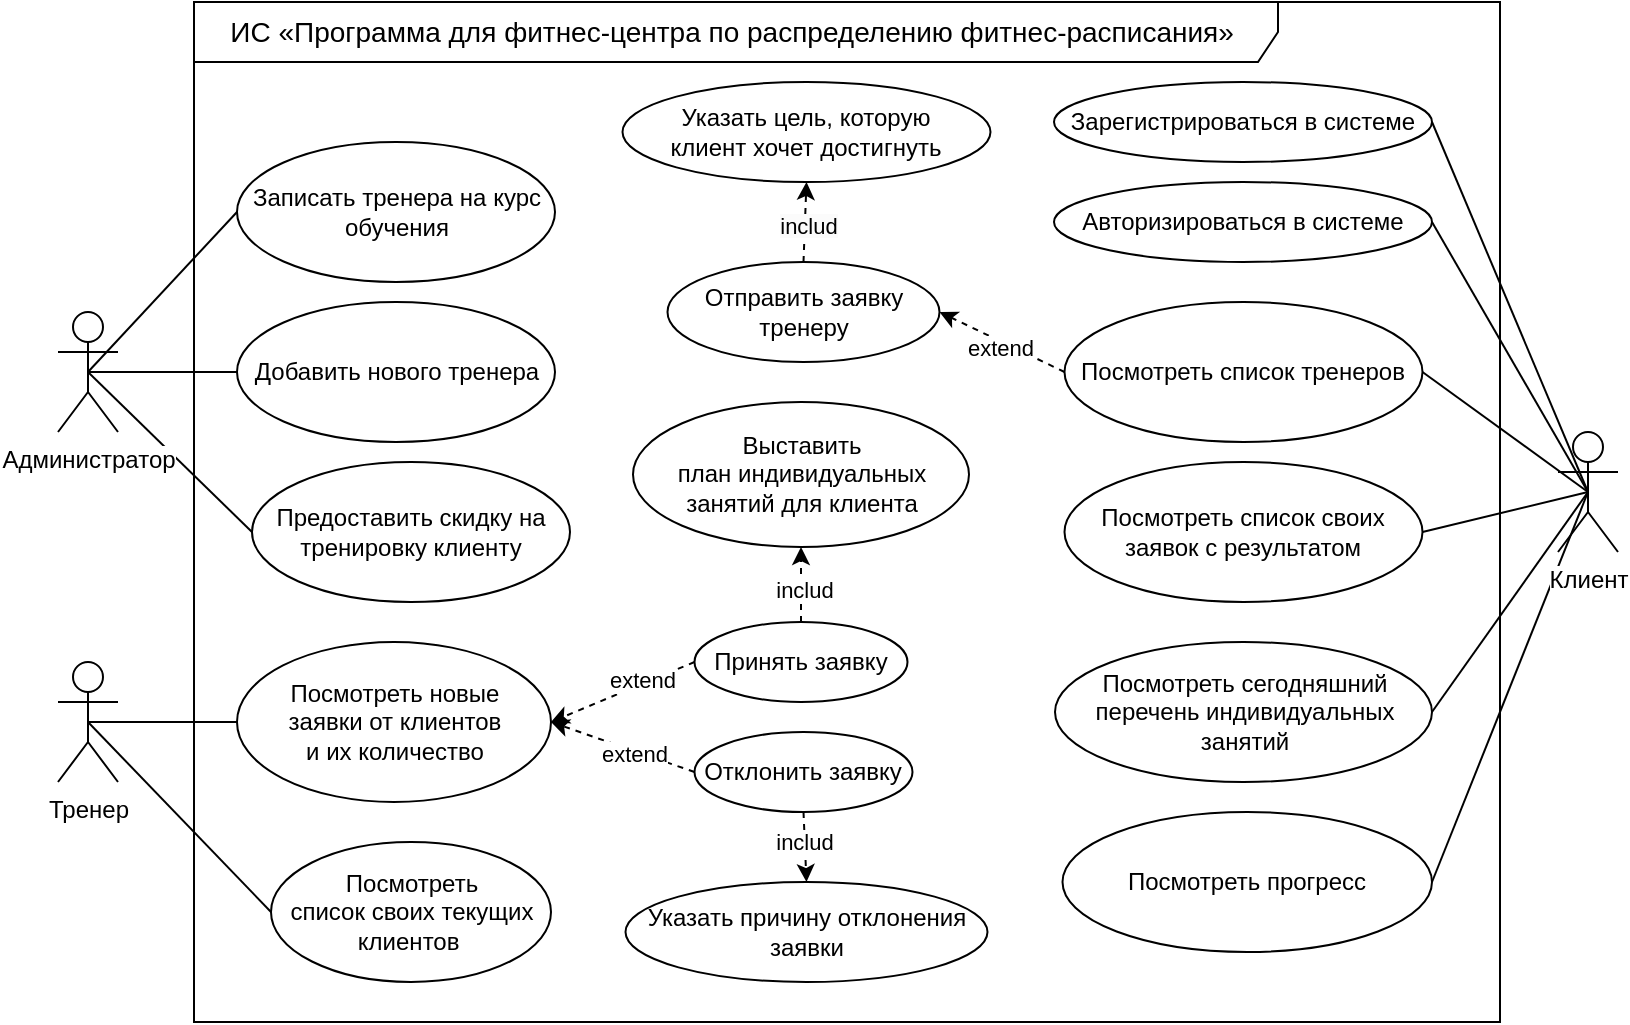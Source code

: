 <mxfile version="26.0.16">
  <diagram name="Страница — 1" id="KgpnrsMqIwY7Wp8qNeAr">
    <mxGraphModel dx="860" dy="993" grid="1" gridSize="10" guides="1" tooltips="1" connect="1" arrows="1" fold="1" page="1" pageScale="1" pageWidth="827" pageHeight="1169" math="0" shadow="0">
      <root>
        <mxCell id="0" />
        <mxCell id="1" parent="0" />
        <mxCell id="zfcCjAa7BZ9iETOggP2I-103" style="rounded=0;orthogonalLoop=1;jettySize=auto;html=1;exitX=0.5;exitY=0.5;exitDx=0;exitDy=0;exitPerimeter=0;entryX=0;entryY=0.5;entryDx=0;entryDy=0;endArrow=none;startFill=0;" parent="1" source="zfcCjAa7BZ9iETOggP2I-35" target="zfcCjAa7BZ9iETOggP2I-102" edge="1">
          <mxGeometry relative="1" as="geometry" />
        </mxCell>
        <mxCell id="zfcCjAa7BZ9iETOggP2I-104" style="rounded=0;orthogonalLoop=1;jettySize=auto;html=1;exitX=0.5;exitY=0.5;exitDx=0;exitDy=0;exitPerimeter=0;entryX=0;entryY=0.5;entryDx=0;entryDy=0;endArrow=none;startFill=0;" parent="1" source="zfcCjAa7BZ9iETOggP2I-35" target="zfcCjAa7BZ9iETOggP2I-37" edge="1">
          <mxGeometry relative="1" as="geometry" />
        </mxCell>
        <mxCell id="zfcCjAa7BZ9iETOggP2I-35" value="&lt;span style=&quot;background-color: light-dark(#ffffff, var(--ge-dark-color, #121212));&quot;&gt;Тренер&lt;/span&gt;" style="shape=umlActor;verticalLabelPosition=bottom;verticalAlign=top;html=1;outlineConnect=0;" parent="1" vertex="1">
          <mxGeometry x="860" y="350" width="30" height="60" as="geometry" />
        </mxCell>
        <mxCell id="zfcCjAa7BZ9iETOggP2I-56" value="&lt;font style=&quot;font-size: 14px;&quot; face=&quot;Helvetica&quot;&gt;ИС «&lt;span style=&quot;text-align: justify;&quot;&gt;Программа для фитнес-центра по распределению фитнес-расписания&lt;/span&gt;»&amp;nbsp;&lt;/font&gt;" style="shape=umlFrame;whiteSpace=wrap;html=1;pointerEvents=0;recursiveResize=0;container=1;collapsible=0;width=542;height=30;" parent="1" vertex="1">
          <mxGeometry x="928" y="20" width="653" height="510" as="geometry" />
        </mxCell>
        <mxCell id="zfcCjAa7BZ9iETOggP2I-48" value="&lt;span&gt;Добавить нового тренера&lt;/span&gt;" style="ellipse;whiteSpace=wrap;html=1;" parent="zfcCjAa7BZ9iETOggP2I-56" vertex="1">
          <mxGeometry x="21.5" y="150" width="159" height="70" as="geometry" />
        </mxCell>
        <mxCell id="zfcCjAa7BZ9iETOggP2I-51" value="&lt;span&gt;Предоставить&amp;nbsp;&lt;/span&gt;&lt;span style=&quot;background-color: transparent; color: light-dark(rgb(0, 0, 0), rgb(255, 255, 255));&quot;&gt;скидку&amp;nbsp;&lt;/span&gt;&lt;span style=&quot;background-color: transparent; color: light-dark(rgb(0, 0, 0), rgb(255, 255, 255));&quot;&gt;на тренировку&amp;nbsp;&lt;/span&gt;&lt;span style=&quot;background-color: transparent; color: light-dark(rgb(0, 0, 0), rgb(255, 255, 255));&quot;&gt;клиенту&lt;/span&gt;" style="ellipse;whiteSpace=wrap;html=1;" parent="zfcCjAa7BZ9iETOggP2I-56" vertex="1">
          <mxGeometry x="29" y="230" width="159" height="70" as="geometry" />
        </mxCell>
        <mxCell id="zfcCjAa7BZ9iETOggP2I-53" value="&lt;span&gt;&lt;span style=&quot;text-align: justify; color: rgb(0, 0, 0);&quot;&gt;Записать тренера&lt;/span&gt;&lt;span style=&quot;color: light-dark(rgb(0, 0, 0), rgb(255, 255, 255)); text-align: justify;&quot;&gt;&amp;nbsp;на курс обучения&lt;/span&gt;&lt;/span&gt;" style="ellipse;whiteSpace=wrap;html=1;" parent="zfcCjAa7BZ9iETOggP2I-56" vertex="1">
          <mxGeometry x="21.5" y="70" width="159" height="70" as="geometry" />
        </mxCell>
        <mxCell id="zfcCjAa7BZ9iETOggP2I-102" value="Посмотреть&lt;br&gt;список своих текущих клиентов&amp;nbsp;" style="ellipse;whiteSpace=wrap;html=1;" parent="zfcCjAa7BZ9iETOggP2I-56" vertex="1">
          <mxGeometry x="38.5" y="420" width="140" height="70" as="geometry" />
        </mxCell>
        <mxCell id="zfcCjAa7BZ9iETOggP2I-122" style="rounded=0;orthogonalLoop=1;jettySize=auto;html=1;entryX=0.5;entryY=1;entryDx=0;entryDy=0;dashed=1;exitX=0.5;exitY=0;exitDx=0;exitDy=0;" parent="zfcCjAa7BZ9iETOggP2I-56" source="zfcCjAa7BZ9iETOggP2I-162" target="zfcCjAa7BZ9iETOggP2I-161" edge="1">
          <mxGeometry relative="1" as="geometry">
            <mxPoint x="299.5" y="120" as="sourcePoint" />
            <mxPoint x="301.5" y="60" as="targetPoint" />
          </mxGeometry>
        </mxCell>
        <mxCell id="zfcCjAa7BZ9iETOggP2I-125" value="&lt;span style=&quot;background-color: rgb(251, 251, 251);&quot;&gt;includ&lt;/span&gt;" style="edgeLabel;html=1;align=center;verticalAlign=middle;resizable=0;points=[];" parent="zfcCjAa7BZ9iETOggP2I-122" vertex="1" connectable="0">
          <mxGeometry x="-0.069" y="-1" relative="1" as="geometry">
            <mxPoint as="offset" />
          </mxGeometry>
        </mxCell>
        <mxCell id="zfcCjAa7BZ9iETOggP2I-119" style="edgeStyle=orthogonalEdgeStyle;rounded=0;orthogonalLoop=1;jettySize=auto;html=1;exitX=0.5;exitY=1;exitDx=0;exitDy=0;" parent="zfcCjAa7BZ9iETOggP2I-56" edge="1">
          <mxGeometry relative="1" as="geometry">
            <mxPoint x="299.5" y="170" as="sourcePoint" />
            <mxPoint x="299.5" y="170" as="targetPoint" />
          </mxGeometry>
        </mxCell>
        <mxCell id="zfcCjAa7BZ9iETOggP2I-128" style="rounded=0;orthogonalLoop=1;jettySize=auto;html=1;exitX=0;exitY=0.5;exitDx=0;exitDy=0;entryX=1;entryY=0.5;entryDx=0;entryDy=0;dashed=1;" parent="zfcCjAa7BZ9iETOggP2I-56" source="zfcCjAa7BZ9iETOggP2I-170" target="zfcCjAa7BZ9iETOggP2I-162" edge="1">
          <mxGeometry relative="1" as="geometry">
            <mxPoint x="443.0" y="217.5" as="sourcePoint" />
            <mxPoint x="370.0" y="145" as="targetPoint" />
          </mxGeometry>
        </mxCell>
        <mxCell id="zfcCjAa7BZ9iETOggP2I-129" value="extend" style="edgeLabel;html=1;align=center;verticalAlign=middle;resizable=0;points=[];labelBackgroundColor=default;" parent="zfcCjAa7BZ9iETOggP2I-128" vertex="1" connectable="0">
          <mxGeometry x="-0.277" y="-2" relative="1" as="geometry">
            <mxPoint x="-11" as="offset" />
          </mxGeometry>
        </mxCell>
        <mxCell id="zfcCjAa7BZ9iETOggP2I-136" value="Посмотреть&amp;nbsp;&lt;span style=&quot;text-align: justify;&quot;&gt;сегодняшний перечень&amp;nbsp;&lt;/span&gt;&lt;span style=&quot;text-align: justify;&quot;&gt;индивидуальных занятий&lt;/span&gt;" style="ellipse;whiteSpace=wrap;html=1;" parent="zfcCjAa7BZ9iETOggP2I-56" vertex="1">
          <mxGeometry x="430.5" y="320" width="188.5" height="70" as="geometry" />
        </mxCell>
        <mxCell id="zfcCjAa7BZ9iETOggP2I-37" value="&lt;span style=&quot;color: light-dark(rgb(0, 0, 0), rgb(255, 255, 255)); background-color: transparent;&quot;&gt;Посмотреть&amp;nbsp;&lt;/span&gt;&lt;span style=&quot;color: light-dark(rgb(0, 0, 0), rgb(255, 255, 255)); background-color: transparent;&quot;&gt;новые&lt;/span&gt;&lt;div&gt;&lt;span style=&quot;color: light-dark(rgb(0, 0, 0), rgb(255, 255, 255)); background-color: transparent;&quot;&gt;заявки&amp;nbsp;&lt;/span&gt;&lt;span style=&quot;background-color: transparent; color: light-dark(rgb(0, 0, 0), rgb(255, 255, 255));&quot;&gt;от клиентов&lt;/span&gt;&lt;/div&gt;&lt;div&gt;&lt;span style=&quot;background-color: transparent; color: light-dark(rgb(0, 0, 0), rgb(255, 255, 255));&quot;&gt;и&amp;nbsp;&lt;/span&gt;&lt;span style=&quot;background-color: transparent; color: light-dark(rgb(0, 0, 0), rgb(255, 255, 255));&quot;&gt;их количество&lt;/span&gt;&lt;/div&gt;" style="ellipse;whiteSpace=wrap;html=1;" parent="zfcCjAa7BZ9iETOggP2I-56" vertex="1">
          <mxGeometry x="21.5" y="320" width="157" height="80" as="geometry" />
        </mxCell>
        <mxCell id="zfcCjAa7BZ9iETOggP2I-39" value="Принять заявку" style="ellipse;whiteSpace=wrap;html=1;" parent="zfcCjAa7BZ9iETOggP2I-56" vertex="1">
          <mxGeometry x="250.25" y="310" width="106.5" height="40" as="geometry" />
        </mxCell>
        <mxCell id="zfcCjAa7BZ9iETOggP2I-106" style="rounded=0;orthogonalLoop=1;jettySize=auto;html=1;exitX=0;exitY=0.5;exitDx=0;exitDy=0;entryX=1;entryY=0.5;entryDx=0;entryDy=0;dashed=1;" parent="zfcCjAa7BZ9iETOggP2I-56" source="zfcCjAa7BZ9iETOggP2I-39" target="zfcCjAa7BZ9iETOggP2I-37" edge="1">
          <mxGeometry relative="1" as="geometry" />
        </mxCell>
        <mxCell id="zfcCjAa7BZ9iETOggP2I-110" value="extend" style="edgeLabel;html=1;align=center;verticalAlign=middle;resizable=0;points=[];labelBackgroundColor=default;" parent="zfcCjAa7BZ9iETOggP2I-106" vertex="1" connectable="0">
          <mxGeometry x="-0.277" y="-2" relative="1" as="geometry">
            <mxPoint as="offset" />
          </mxGeometry>
        </mxCell>
        <mxCell id="zfcCjAa7BZ9iETOggP2I-40" value="Отклонить заявку" style="ellipse;whiteSpace=wrap;html=1;" parent="zfcCjAa7BZ9iETOggP2I-56" vertex="1">
          <mxGeometry x="250.25" y="365" width="109" height="40" as="geometry" />
        </mxCell>
        <mxCell id="zfcCjAa7BZ9iETOggP2I-105" style="rounded=0;orthogonalLoop=1;jettySize=auto;html=1;exitX=0;exitY=0.5;exitDx=0;exitDy=0;entryX=1;entryY=0.5;entryDx=0;entryDy=0;dashed=1;" parent="zfcCjAa7BZ9iETOggP2I-56" source="zfcCjAa7BZ9iETOggP2I-40" target="zfcCjAa7BZ9iETOggP2I-37" edge="1">
          <mxGeometry relative="1" as="geometry" />
        </mxCell>
        <mxCell id="zfcCjAa7BZ9iETOggP2I-111" value="extend" style="edgeLabel;html=1;align=center;verticalAlign=middle;resizable=0;points=[];labelBackgroundColor=default;" parent="zfcCjAa7BZ9iETOggP2I-105" vertex="1" connectable="0">
          <mxGeometry x="-0.176" y="1" relative="1" as="geometry">
            <mxPoint as="offset" />
          </mxGeometry>
        </mxCell>
        <mxCell id="zfcCjAa7BZ9iETOggP2I-100" value="&lt;span&gt;Выставить план&amp;nbsp;&lt;/span&gt;&lt;span style=&quot;background-color: transparent; color: light-dark(rgb(0, 0, 0), rgb(255, 255, 255));&quot;&gt;индивидуальных занятий для клиента&lt;/span&gt;" style="ellipse;whiteSpace=wrap;html=1;" parent="zfcCjAa7BZ9iETOggP2I-56" vertex="1">
          <mxGeometry x="219.5" y="200" width="168" height="72.5" as="geometry" />
        </mxCell>
        <mxCell id="zfcCjAa7BZ9iETOggP2I-108" style="rounded=0;orthogonalLoop=1;jettySize=auto;html=1;entryX=0.5;entryY=1;entryDx=0;entryDy=0;dashed=1;" parent="zfcCjAa7BZ9iETOggP2I-56" source="zfcCjAa7BZ9iETOggP2I-39" target="zfcCjAa7BZ9iETOggP2I-100" edge="1">
          <mxGeometry relative="1" as="geometry" />
        </mxCell>
        <mxCell id="zfcCjAa7BZ9iETOggP2I-115" value="&lt;span&gt;includ&lt;/span&gt;" style="edgeLabel;html=1;align=center;verticalAlign=middle;resizable=0;points=[];labelBackgroundColor=default;" parent="zfcCjAa7BZ9iETOggP2I-108" vertex="1" connectable="0">
          <mxGeometry x="-0.127" y="-1" relative="1" as="geometry">
            <mxPoint as="offset" />
          </mxGeometry>
        </mxCell>
        <mxCell id="zfcCjAa7BZ9iETOggP2I-99" value="&lt;span&gt;Указать причину отклонения заявки&lt;/span&gt;" style="ellipse;whiteSpace=wrap;html=1;" parent="zfcCjAa7BZ9iETOggP2I-56" vertex="1">
          <mxGeometry x="215.75" y="440" width="181" height="50" as="geometry" />
        </mxCell>
        <mxCell id="zfcCjAa7BZ9iETOggP2I-109" style="rounded=0;orthogonalLoop=1;jettySize=auto;html=1;exitX=0.5;exitY=1;exitDx=0;exitDy=0;entryX=0.5;entryY=0;entryDx=0;entryDy=0;dashed=1;" parent="zfcCjAa7BZ9iETOggP2I-56" source="zfcCjAa7BZ9iETOggP2I-40" target="zfcCjAa7BZ9iETOggP2I-99" edge="1">
          <mxGeometry relative="1" as="geometry">
            <mxPoint x="304.75" y="448" as="targetPoint" />
          </mxGeometry>
        </mxCell>
        <mxCell id="zfcCjAa7BZ9iETOggP2I-114" value="&lt;span style=&quot;&quot;&gt;includ&lt;/span&gt;" style="edgeLabel;html=1;align=center;verticalAlign=middle;resizable=0;points=[];labelBackgroundColor=default;" parent="zfcCjAa7BZ9iETOggP2I-109" vertex="1" connectable="0">
          <mxGeometry x="0.082" y="-1" relative="1" as="geometry">
            <mxPoint y="-4" as="offset" />
          </mxGeometry>
        </mxCell>
        <mxCell id="zfcCjAa7BZ9iETOggP2I-161" value="Указать цель, которую&lt;div&gt;клиент хочет достигнуть&lt;/div&gt;" style="ellipse;whiteSpace=wrap;html=1;" parent="zfcCjAa7BZ9iETOggP2I-56" vertex="1">
          <mxGeometry x="214.25" y="40" width="184" height="50" as="geometry" />
        </mxCell>
        <mxCell id="zfcCjAa7BZ9iETOggP2I-162" value="Отправить заявку&lt;div&gt;тренеру&lt;/div&gt;" style="ellipse;whiteSpace=wrap;html=1;" parent="zfcCjAa7BZ9iETOggP2I-56" vertex="1">
          <mxGeometry x="236.75" y="130" width="136" height="50" as="geometry" />
        </mxCell>
        <mxCell id="zfcCjAa7BZ9iETOggP2I-163" style="edgeStyle=orthogonalEdgeStyle;rounded=0;orthogonalLoop=1;jettySize=auto;html=1;exitX=0.5;exitY=1;exitDx=0;exitDy=0;" parent="zfcCjAa7BZ9iETOggP2I-56" source="zfcCjAa7BZ9iETOggP2I-162" target="zfcCjAa7BZ9iETOggP2I-162" edge="1">
          <mxGeometry relative="1" as="geometry" />
        </mxCell>
        <mxCell id="zfcCjAa7BZ9iETOggP2I-166" value="Посмотреть список своих&lt;div&gt;заявок с результатом&lt;/div&gt;" style="ellipse;whiteSpace=wrap;html=1;" parent="zfcCjAa7BZ9iETOggP2I-56" vertex="1">
          <mxGeometry x="435.25" y="230" width="179" height="70" as="geometry" />
        </mxCell>
        <mxCell id="zfcCjAa7BZ9iETOggP2I-167" value="&lt;span style=&quot;text-align: justify;&quot;&gt;Посмотреть&amp;nbsp;&lt;/span&gt;&lt;font style=&quot;text-align: justify;&quot;&gt;прогресс&lt;/font&gt;" style="ellipse;whiteSpace=wrap;html=1;" parent="zfcCjAa7BZ9iETOggP2I-56" vertex="1">
          <mxGeometry x="434.25" y="405" width="184.75" height="70" as="geometry" />
        </mxCell>
        <mxCell id="zfcCjAa7BZ9iETOggP2I-169" value="Зарегистрироваться в системе" style="ellipse;whiteSpace=wrap;html=1;" parent="zfcCjAa7BZ9iETOggP2I-56" vertex="1">
          <mxGeometry x="430" y="40" width="189" height="40" as="geometry" />
        </mxCell>
        <mxCell id="zfcCjAa7BZ9iETOggP2I-170" value="Посмотреть список тренеров" style="ellipse;whiteSpace=wrap;html=1;" parent="zfcCjAa7BZ9iETOggP2I-56" vertex="1">
          <mxGeometry x="435.25" y="150" width="179" height="70" as="geometry" />
        </mxCell>
        <mxCell id="Q1F1lCBF1eMoVAc_gZBk-2" value="&lt;font face=&quot;Helvetica&quot;&gt;Авторизироваться в системе&lt;/font&gt;" style="ellipse;whiteSpace=wrap;html=1;" vertex="1" parent="zfcCjAa7BZ9iETOggP2I-56">
          <mxGeometry x="430" y="90" width="189" height="40" as="geometry" />
        </mxCell>
        <mxCell id="zfcCjAa7BZ9iETOggP2I-123" style="rounded=0;orthogonalLoop=1;jettySize=auto;html=1;exitX=0.5;exitY=0.5;exitDx=0;exitDy=0;exitPerimeter=0;endArrow=none;startFill=0;entryX=1;entryY=0.5;entryDx=0;entryDy=0;" parent="1" source="zfcCjAa7BZ9iETOggP2I-81" target="zfcCjAa7BZ9iETOggP2I-169" edge="1">
          <mxGeometry relative="1" as="geometry">
            <mxPoint x="1552" y="170" as="targetPoint" />
          </mxGeometry>
        </mxCell>
        <mxCell id="zfcCjAa7BZ9iETOggP2I-124" style="rounded=0;orthogonalLoop=1;jettySize=auto;html=1;exitX=0.5;exitY=0.5;exitDx=0;exitDy=0;exitPerimeter=0;entryX=1;entryY=0.5;entryDx=0;entryDy=0;endArrow=none;startFill=0;" parent="1" source="zfcCjAa7BZ9iETOggP2I-81" target="zfcCjAa7BZ9iETOggP2I-170" edge="1">
          <mxGeometry relative="1" as="geometry">
            <mxPoint x="1558.0" y="267.5" as="targetPoint" />
          </mxGeometry>
        </mxCell>
        <mxCell id="zfcCjAa7BZ9iETOggP2I-131" style="rounded=0;orthogonalLoop=1;jettySize=auto;html=1;exitX=0.5;exitY=0.5;exitDx=0;exitDy=0;exitPerimeter=0;entryX=1;entryY=0.5;entryDx=0;entryDy=0;endArrow=none;startFill=0;" parent="1" source="zfcCjAa7BZ9iETOggP2I-81" target="zfcCjAa7BZ9iETOggP2I-167" edge="1">
          <mxGeometry relative="1" as="geometry">
            <mxPoint x="1530.0" y="531.25" as="targetPoint" />
          </mxGeometry>
        </mxCell>
        <mxCell id="zfcCjAa7BZ9iETOggP2I-157" style="rounded=0;orthogonalLoop=1;jettySize=auto;html=1;exitX=0.5;exitY=0.5;exitDx=0;exitDy=0;exitPerimeter=0;entryX=1;entryY=0.5;entryDx=0;entryDy=0;endArrow=none;startFill=0;" parent="1" source="zfcCjAa7BZ9iETOggP2I-81" target="zfcCjAa7BZ9iETOggP2I-136" edge="1">
          <mxGeometry relative="1" as="geometry" />
        </mxCell>
        <mxCell id="zfcCjAa7BZ9iETOggP2I-158" style="rounded=0;orthogonalLoop=1;jettySize=auto;html=1;exitX=0.5;exitY=0.5;exitDx=0;exitDy=0;exitPerimeter=0;entryX=1;entryY=0.5;entryDx=0;entryDy=0;endArrow=none;startFill=0;" parent="1" source="zfcCjAa7BZ9iETOggP2I-81" target="zfcCjAa7BZ9iETOggP2I-166" edge="1">
          <mxGeometry relative="1" as="geometry">
            <mxPoint x="1535" y="362.5" as="targetPoint" />
          </mxGeometry>
        </mxCell>
        <mxCell id="Q1F1lCBF1eMoVAc_gZBk-3" style="rounded=0;orthogonalLoop=1;jettySize=auto;html=1;exitX=0.5;exitY=0.5;exitDx=0;exitDy=0;exitPerimeter=0;entryX=1;entryY=0.5;entryDx=0;entryDy=0;endArrow=none;startFill=0;" edge="1" parent="1" source="zfcCjAa7BZ9iETOggP2I-81" target="Q1F1lCBF1eMoVAc_gZBk-2">
          <mxGeometry relative="1" as="geometry" />
        </mxCell>
        <mxCell id="zfcCjAa7BZ9iETOggP2I-81" value="&lt;span style=&quot;background-color: light-dark(#ffffff, var(--ge-dark-color, #121212));&quot;&gt;Клиент&lt;/span&gt;" style="shape=umlActor;verticalLabelPosition=bottom;verticalAlign=top;html=1;outlineConnect=0;" parent="1" vertex="1">
          <mxGeometry x="1610" y="235" width="30" height="60" as="geometry" />
        </mxCell>
        <mxCell id="zfcCjAa7BZ9iETOggP2I-96" style="rounded=0;orthogonalLoop=1;jettySize=auto;html=1;exitX=0.5;exitY=0.5;exitDx=0;exitDy=0;exitPerimeter=0;entryX=0;entryY=0.5;entryDx=0;entryDy=0;endArrow=none;startFill=0;" parent="1" source="zfcCjAa7BZ9iETOggP2I-34" target="zfcCjAa7BZ9iETOggP2I-53" edge="1">
          <mxGeometry relative="1" as="geometry" />
        </mxCell>
        <mxCell id="zfcCjAa7BZ9iETOggP2I-97" style="rounded=0;orthogonalLoop=1;jettySize=auto;html=1;exitX=0.5;exitY=0.5;exitDx=0;exitDy=0;exitPerimeter=0;entryX=0;entryY=0.5;entryDx=0;entryDy=0;endArrow=none;startFill=0;" parent="1" source="zfcCjAa7BZ9iETOggP2I-34" target="zfcCjAa7BZ9iETOggP2I-51" edge="1">
          <mxGeometry relative="1" as="geometry" />
        </mxCell>
        <mxCell id="zfcCjAa7BZ9iETOggP2I-98" style="rounded=0;orthogonalLoop=1;jettySize=auto;html=1;exitX=0.5;exitY=0.5;exitDx=0;exitDy=0;exitPerimeter=0;endArrow=none;startFill=0;entryX=0;entryY=0.5;entryDx=0;entryDy=0;" parent="1" source="zfcCjAa7BZ9iETOggP2I-34" target="zfcCjAa7BZ9iETOggP2I-48" edge="1">
          <mxGeometry relative="1" as="geometry">
            <mxPoint x="948" y="80" as="targetPoint" />
          </mxGeometry>
        </mxCell>
        <mxCell id="zfcCjAa7BZ9iETOggP2I-34" value="&lt;span style=&quot;background-color: light-dark(#ffffff, var(--ge-dark-color, #121212));&quot;&gt;Администратор&lt;/span&gt;" style="shape=umlActor;verticalLabelPosition=bottom;verticalAlign=top;html=1;outlineConnect=0;" parent="1" vertex="1">
          <mxGeometry x="860" y="175" width="30" height="60" as="geometry" />
        </mxCell>
      </root>
    </mxGraphModel>
  </diagram>
</mxfile>
